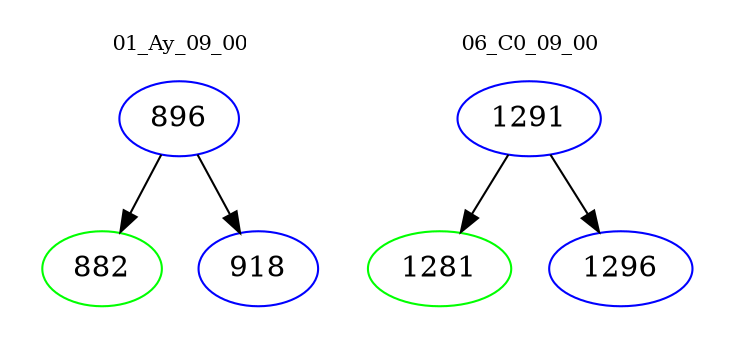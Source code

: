 digraph{
subgraph cluster_0 {
color = white
label = "01_Ay_09_00";
fontsize=10;
T0_896 [label="896", color="blue"]
T0_896 -> T0_882 [color="black"]
T0_882 [label="882", color="green"]
T0_896 -> T0_918 [color="black"]
T0_918 [label="918", color="blue"]
}
subgraph cluster_1 {
color = white
label = "06_C0_09_00";
fontsize=10;
T1_1291 [label="1291", color="blue"]
T1_1291 -> T1_1281 [color="black"]
T1_1281 [label="1281", color="green"]
T1_1291 -> T1_1296 [color="black"]
T1_1296 [label="1296", color="blue"]
}
}
